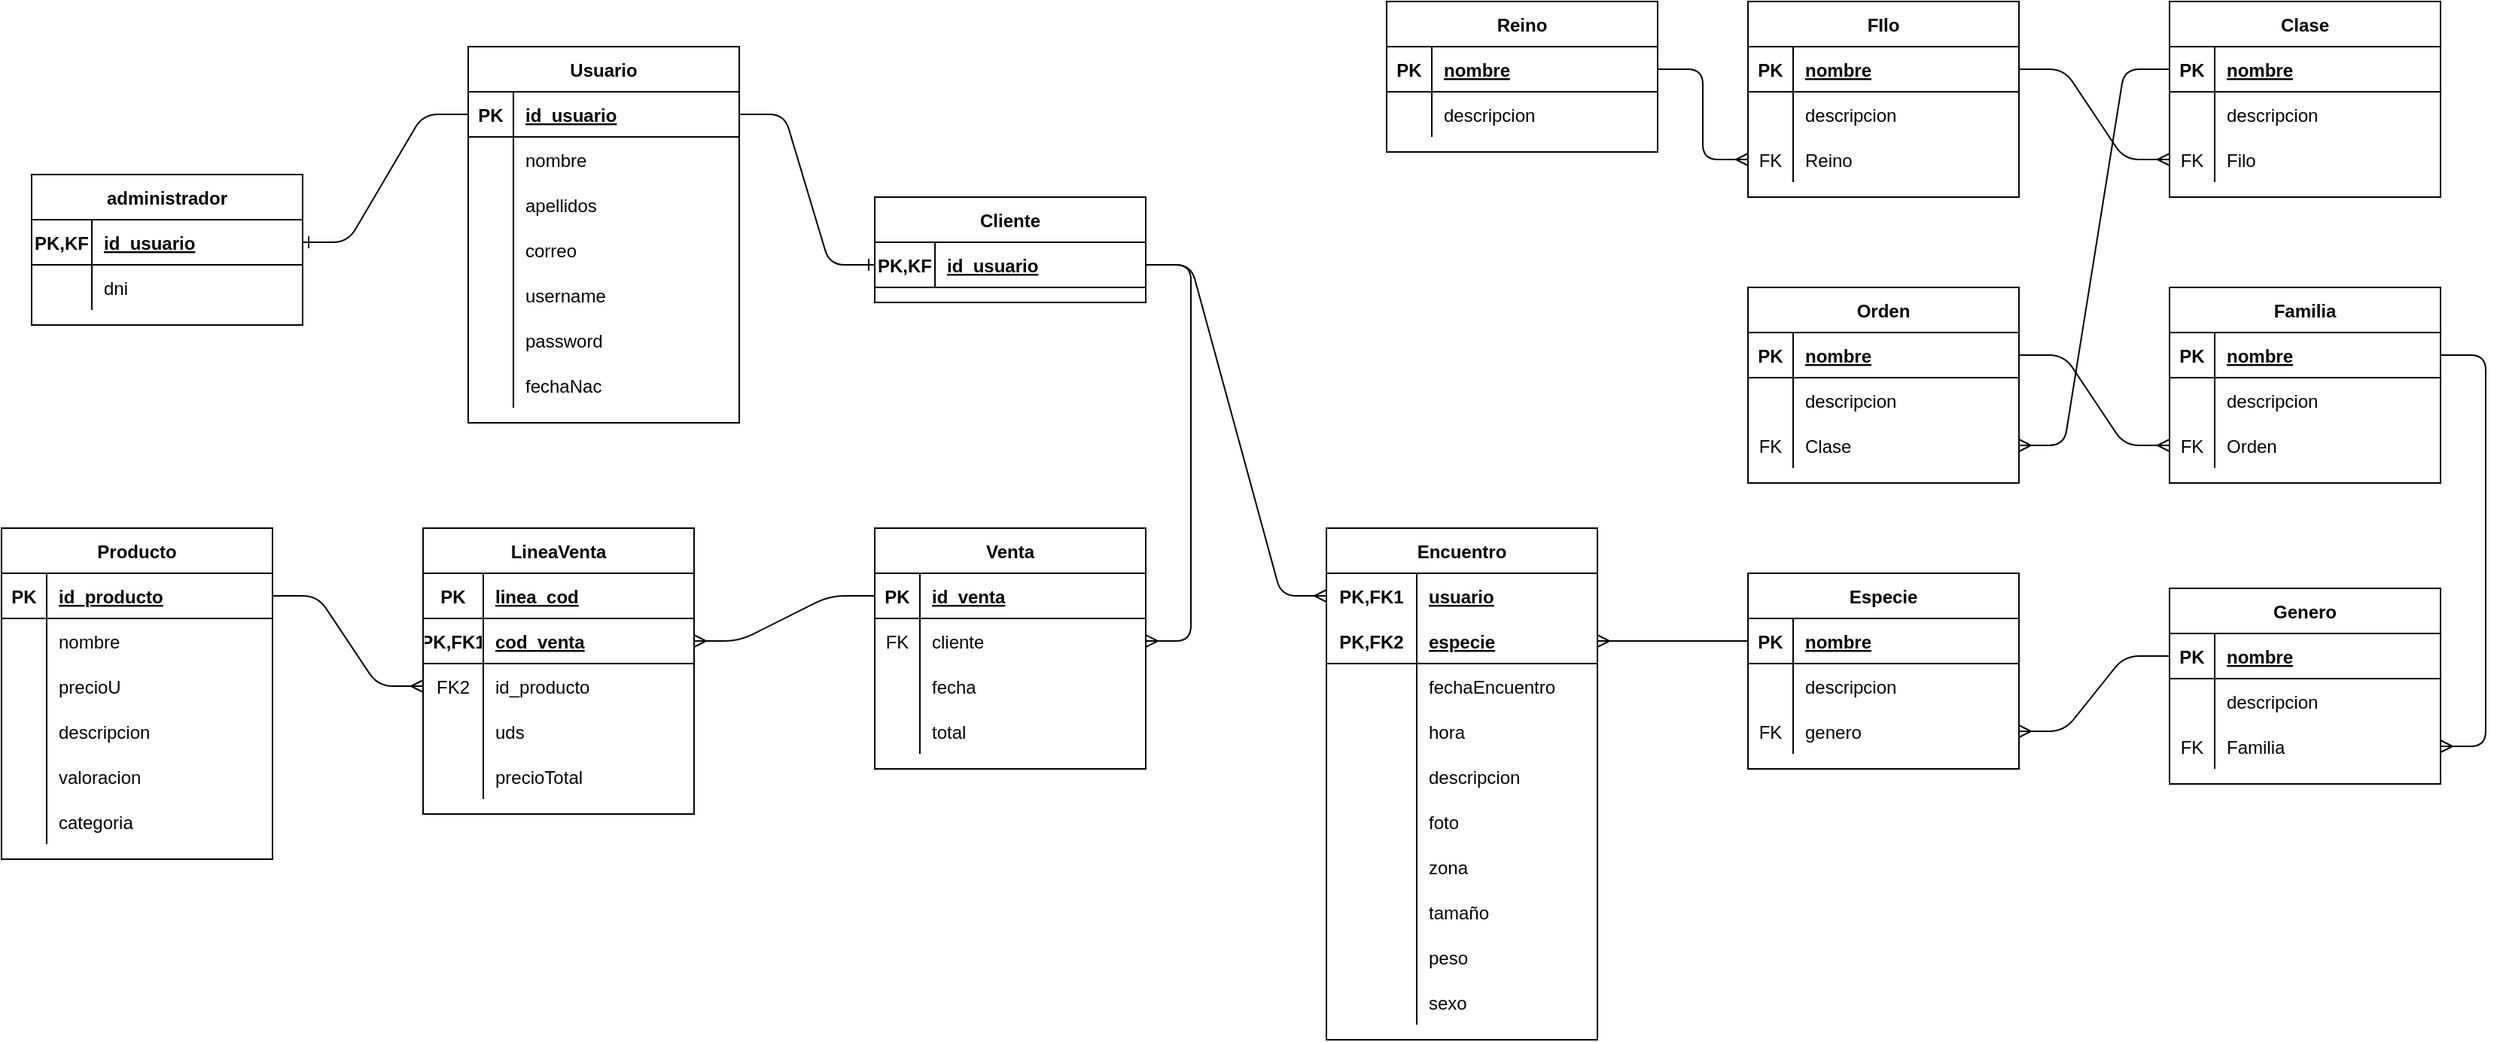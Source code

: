<mxfile version="13.9.9" type="device"><diagram id="R2lEEEUBdFMjLlhIrx00" name="Page-1"><mxGraphModel dx="1942" dy="494" grid="1" gridSize="10" guides="1" tooltips="1" connect="1" arrows="1" fold="1" page="1" pageScale="1" pageWidth="850" pageHeight="1100" math="0" shadow="0" extFonts="Permanent Marker^https://fonts.googleapis.com/css?family=Permanent+Marker"><root><mxCell id="0"/><mxCell id="1" parent="0"/><mxCell id="Ml589LJVZkiTrQY9jMzu-1" value="Usuario" style="shape=table;startSize=30;container=1;collapsible=1;childLayout=tableLayout;fixedRows=1;rowLines=0;fontStyle=1;align=center;resizeLast=1;" parent="1" vertex="1"><mxGeometry x="200" y="60" width="180" height="250" as="geometry"/></mxCell><mxCell id="Ml589LJVZkiTrQY9jMzu-2" value="" style="shape=partialRectangle;collapsible=0;dropTarget=0;pointerEvents=0;fillColor=none;top=0;left=0;bottom=1;right=0;points=[[0,0.5],[1,0.5]];portConstraint=eastwest;" parent="Ml589LJVZkiTrQY9jMzu-1" vertex="1"><mxGeometry y="30" width="180" height="30" as="geometry"/></mxCell><mxCell id="Ml589LJVZkiTrQY9jMzu-3" value="PK" style="shape=partialRectangle;connectable=0;fillColor=none;top=0;left=0;bottom=0;right=0;fontStyle=1;overflow=hidden;" parent="Ml589LJVZkiTrQY9jMzu-2" vertex="1"><mxGeometry width="30" height="30" as="geometry"/></mxCell><mxCell id="Ml589LJVZkiTrQY9jMzu-4" value="id_usuario" style="shape=partialRectangle;connectable=0;fillColor=none;top=0;left=0;bottom=0;right=0;align=left;spacingLeft=6;fontStyle=5;overflow=hidden;" parent="Ml589LJVZkiTrQY9jMzu-2" vertex="1"><mxGeometry x="30" width="150" height="30" as="geometry"/></mxCell><mxCell id="Ml589LJVZkiTrQY9jMzu-5" value="" style="shape=partialRectangle;collapsible=0;dropTarget=0;pointerEvents=0;fillColor=none;top=0;left=0;bottom=0;right=0;points=[[0,0.5],[1,0.5]];portConstraint=eastwest;" parent="Ml589LJVZkiTrQY9jMzu-1" vertex="1"><mxGeometry y="60" width="180" height="30" as="geometry"/></mxCell><mxCell id="Ml589LJVZkiTrQY9jMzu-6" value="" style="shape=partialRectangle;connectable=0;fillColor=none;top=0;left=0;bottom=0;right=0;editable=1;overflow=hidden;" parent="Ml589LJVZkiTrQY9jMzu-5" vertex="1"><mxGeometry width="30" height="30" as="geometry"/></mxCell><mxCell id="Ml589LJVZkiTrQY9jMzu-7" value="nombre" style="shape=partialRectangle;connectable=0;fillColor=none;top=0;left=0;bottom=0;right=0;align=left;spacingLeft=6;overflow=hidden;" parent="Ml589LJVZkiTrQY9jMzu-5" vertex="1"><mxGeometry x="30" width="150" height="30" as="geometry"/></mxCell><mxCell id="Ml589LJVZkiTrQY9jMzu-8" value="" style="shape=partialRectangle;collapsible=0;dropTarget=0;pointerEvents=0;fillColor=none;top=0;left=0;bottom=0;right=0;points=[[0,0.5],[1,0.5]];portConstraint=eastwest;" parent="Ml589LJVZkiTrQY9jMzu-1" vertex="1"><mxGeometry y="90" width="180" height="30" as="geometry"/></mxCell><mxCell id="Ml589LJVZkiTrQY9jMzu-9" value="" style="shape=partialRectangle;connectable=0;fillColor=none;top=0;left=0;bottom=0;right=0;editable=1;overflow=hidden;" parent="Ml589LJVZkiTrQY9jMzu-8" vertex="1"><mxGeometry width="30" height="30" as="geometry"/></mxCell><mxCell id="Ml589LJVZkiTrQY9jMzu-10" value="apellidos" style="shape=partialRectangle;connectable=0;fillColor=none;top=0;left=0;bottom=0;right=0;align=left;spacingLeft=6;overflow=hidden;" parent="Ml589LJVZkiTrQY9jMzu-8" vertex="1"><mxGeometry x="30" width="150" height="30" as="geometry"/></mxCell><mxCell id="Ml589LJVZkiTrQY9jMzu-11" value="" style="shape=partialRectangle;collapsible=0;dropTarget=0;pointerEvents=0;fillColor=none;top=0;left=0;bottom=0;right=0;points=[[0,0.5],[1,0.5]];portConstraint=eastwest;" parent="Ml589LJVZkiTrQY9jMzu-1" vertex="1"><mxGeometry y="120" width="180" height="30" as="geometry"/></mxCell><mxCell id="Ml589LJVZkiTrQY9jMzu-12" value="" style="shape=partialRectangle;connectable=0;fillColor=none;top=0;left=0;bottom=0;right=0;editable=1;overflow=hidden;" parent="Ml589LJVZkiTrQY9jMzu-11" vertex="1"><mxGeometry width="30" height="30" as="geometry"/></mxCell><mxCell id="Ml589LJVZkiTrQY9jMzu-13" value="correo" style="shape=partialRectangle;connectable=0;fillColor=none;top=0;left=0;bottom=0;right=0;align=left;spacingLeft=6;overflow=hidden;" parent="Ml589LJVZkiTrQY9jMzu-11" vertex="1"><mxGeometry x="30" width="150" height="30" as="geometry"/></mxCell><mxCell id="Ml589LJVZkiTrQY9jMzu-14" value="" style="shape=partialRectangle;collapsible=0;dropTarget=0;pointerEvents=0;fillColor=none;top=0;left=0;bottom=0;right=0;points=[[0,0.5],[1,0.5]];portConstraint=eastwest;" parent="Ml589LJVZkiTrQY9jMzu-1" vertex="1"><mxGeometry y="150" width="180" height="30" as="geometry"/></mxCell><mxCell id="Ml589LJVZkiTrQY9jMzu-15" value="" style="shape=partialRectangle;connectable=0;fillColor=none;top=0;left=0;bottom=0;right=0;editable=1;overflow=hidden;" parent="Ml589LJVZkiTrQY9jMzu-14" vertex="1"><mxGeometry width="30" height="30" as="geometry"/></mxCell><mxCell id="Ml589LJVZkiTrQY9jMzu-16" value="username" style="shape=partialRectangle;connectable=0;fillColor=none;top=0;left=0;bottom=0;right=0;align=left;spacingLeft=6;overflow=hidden;" parent="Ml589LJVZkiTrQY9jMzu-14" vertex="1"><mxGeometry x="30" width="150" height="30" as="geometry"/></mxCell><mxCell id="Ml589LJVZkiTrQY9jMzu-17" value="" style="shape=partialRectangle;collapsible=0;dropTarget=0;pointerEvents=0;fillColor=none;top=0;left=0;bottom=0;right=0;points=[[0,0.5],[1,0.5]];portConstraint=eastwest;" parent="Ml589LJVZkiTrQY9jMzu-1" vertex="1"><mxGeometry y="180" width="180" height="30" as="geometry"/></mxCell><mxCell id="Ml589LJVZkiTrQY9jMzu-18" value="" style="shape=partialRectangle;connectable=0;fillColor=none;top=0;left=0;bottom=0;right=0;editable=1;overflow=hidden;" parent="Ml589LJVZkiTrQY9jMzu-17" vertex="1"><mxGeometry width="30" height="30" as="geometry"/></mxCell><mxCell id="Ml589LJVZkiTrQY9jMzu-19" value="password" style="shape=partialRectangle;connectable=0;fillColor=none;top=0;left=0;bottom=0;right=0;align=left;spacingLeft=6;overflow=hidden;" parent="Ml589LJVZkiTrQY9jMzu-17" vertex="1"><mxGeometry x="30" width="150" height="30" as="geometry"/></mxCell><mxCell id="Ml589LJVZkiTrQY9jMzu-20" value="" style="shape=partialRectangle;collapsible=0;dropTarget=0;pointerEvents=0;fillColor=none;top=0;left=0;bottom=0;right=0;points=[[0,0.5],[1,0.5]];portConstraint=eastwest;" parent="Ml589LJVZkiTrQY9jMzu-1" vertex="1"><mxGeometry y="210" width="180" height="30" as="geometry"/></mxCell><mxCell id="Ml589LJVZkiTrQY9jMzu-21" value="" style="shape=partialRectangle;connectable=0;fillColor=none;top=0;left=0;bottom=0;right=0;editable=1;overflow=hidden;" parent="Ml589LJVZkiTrQY9jMzu-20" vertex="1"><mxGeometry width="30" height="30" as="geometry"/></mxCell><mxCell id="Ml589LJVZkiTrQY9jMzu-22" value="fechaNac" style="shape=partialRectangle;connectable=0;fillColor=none;top=0;left=0;bottom=0;right=0;align=left;spacingLeft=6;overflow=hidden;" parent="Ml589LJVZkiTrQY9jMzu-20" vertex="1"><mxGeometry x="30" width="150" height="30" as="geometry"/></mxCell><mxCell id="Ml589LJVZkiTrQY9jMzu-26" value="administrador" style="shape=table;startSize=30;container=1;collapsible=1;childLayout=tableLayout;fixedRows=1;rowLines=0;fontStyle=1;align=center;resizeLast=1;" parent="1" vertex="1"><mxGeometry x="-90" y="145" width="180" height="100" as="geometry"/></mxCell><mxCell id="Ml589LJVZkiTrQY9jMzu-27" value="" style="shape=partialRectangle;collapsible=0;dropTarget=0;pointerEvents=0;fillColor=none;top=0;left=0;bottom=1;right=0;points=[[0,0.5],[1,0.5]];portConstraint=eastwest;" parent="Ml589LJVZkiTrQY9jMzu-26" vertex="1"><mxGeometry y="30" width="180" height="30" as="geometry"/></mxCell><mxCell id="Ml589LJVZkiTrQY9jMzu-28" value="PK,KF" style="shape=partialRectangle;connectable=0;fillColor=none;top=0;left=0;bottom=0;right=0;fontStyle=1;overflow=hidden;" parent="Ml589LJVZkiTrQY9jMzu-27" vertex="1"><mxGeometry width="40" height="30" as="geometry"/></mxCell><mxCell id="Ml589LJVZkiTrQY9jMzu-29" value="id_usuario" style="shape=partialRectangle;connectable=0;fillColor=none;top=0;left=0;bottom=0;right=0;align=left;spacingLeft=6;fontStyle=5;overflow=hidden;" parent="Ml589LJVZkiTrQY9jMzu-27" vertex="1"><mxGeometry x="40" width="140" height="30" as="geometry"/></mxCell><mxCell id="Ml589LJVZkiTrQY9jMzu-36" value="" style="shape=partialRectangle;collapsible=0;dropTarget=0;pointerEvents=0;fillColor=none;top=0;left=0;bottom=0;right=0;points=[[0,0.5],[1,0.5]];portConstraint=eastwest;" parent="Ml589LJVZkiTrQY9jMzu-26" vertex="1"><mxGeometry y="60" width="180" height="30" as="geometry"/></mxCell><mxCell id="Ml589LJVZkiTrQY9jMzu-37" value="" style="shape=partialRectangle;connectable=0;fillColor=none;top=0;left=0;bottom=0;right=0;editable=1;overflow=hidden;" parent="Ml589LJVZkiTrQY9jMzu-36" vertex="1"><mxGeometry width="40" height="30" as="geometry"/></mxCell><mxCell id="Ml589LJVZkiTrQY9jMzu-38" value="dni" style="shape=partialRectangle;connectable=0;fillColor=none;top=0;left=0;bottom=0;right=0;align=left;spacingLeft=6;overflow=hidden;" parent="Ml589LJVZkiTrQY9jMzu-36" vertex="1"><mxGeometry x="40" width="140" height="30" as="geometry"/></mxCell><mxCell id="Ml589LJVZkiTrQY9jMzu-39" value="Cliente" style="shape=table;startSize=30;container=1;collapsible=1;childLayout=tableLayout;fixedRows=1;rowLines=0;fontStyle=1;align=center;resizeLast=1;" parent="1" vertex="1"><mxGeometry x="470" y="160" width="180" height="70" as="geometry"/></mxCell><mxCell id="Ml589LJVZkiTrQY9jMzu-40" value="" style="shape=partialRectangle;collapsible=0;dropTarget=0;pointerEvents=0;fillColor=none;top=0;left=0;bottom=1;right=0;points=[[0,0.5],[1,0.5]];portConstraint=eastwest;" parent="Ml589LJVZkiTrQY9jMzu-39" vertex="1"><mxGeometry y="30" width="180" height="30" as="geometry"/></mxCell><mxCell id="Ml589LJVZkiTrQY9jMzu-41" value="PK,KF" style="shape=partialRectangle;connectable=0;fillColor=none;top=0;left=0;bottom=0;right=0;fontStyle=1;overflow=hidden;" parent="Ml589LJVZkiTrQY9jMzu-40" vertex="1"><mxGeometry width="40" height="30" as="geometry"/></mxCell><mxCell id="Ml589LJVZkiTrQY9jMzu-42" value="id_usuario" style="shape=partialRectangle;connectable=0;fillColor=none;top=0;left=0;bottom=0;right=0;align=left;spacingLeft=6;fontStyle=5;overflow=hidden;" parent="Ml589LJVZkiTrQY9jMzu-40" vertex="1"><mxGeometry x="40" width="140" height="30" as="geometry"/></mxCell><mxCell id="Ml589LJVZkiTrQY9jMzu-64" value="" style="edgeStyle=entityRelationEdgeStyle;fontSize=12;html=1;endArrow=ERone;endFill=1;" parent="1" source="Ml589LJVZkiTrQY9jMzu-2" target="Ml589LJVZkiTrQY9jMzu-27" edge="1"><mxGeometry width="100" height="100" relative="1" as="geometry"><mxPoint y="150" as="sourcePoint"/><mxPoint x="30" y="-40" as="targetPoint"/></mxGeometry></mxCell><mxCell id="Ml589LJVZkiTrQY9jMzu-66" value="" style="edgeStyle=entityRelationEdgeStyle;fontSize=12;html=1;endArrow=ERone;endFill=1;" parent="1" source="Ml589LJVZkiTrQY9jMzu-2" target="Ml589LJVZkiTrQY9jMzu-40" edge="1"><mxGeometry width="100" height="100" relative="1" as="geometry"><mxPoint x="560" y="-100" as="sourcePoint"/><mxPoint x="300" y="250" as="targetPoint"/></mxGeometry></mxCell><mxCell id="Ml589LJVZkiTrQY9jMzu-67" value="Especie" style="shape=table;startSize=30;container=1;collapsible=1;childLayout=tableLayout;fixedRows=1;rowLines=0;fontStyle=1;align=center;resizeLast=1;" parent="1" vertex="1"><mxGeometry x="1050" y="410" width="180" height="130" as="geometry"/></mxCell><mxCell id="Ml589LJVZkiTrQY9jMzu-68" value="" style="shape=partialRectangle;collapsible=0;dropTarget=0;pointerEvents=0;fillColor=none;top=0;left=0;bottom=1;right=0;points=[[0,0.5],[1,0.5]];portConstraint=eastwest;" parent="Ml589LJVZkiTrQY9jMzu-67" vertex="1"><mxGeometry y="30" width="180" height="30" as="geometry"/></mxCell><mxCell id="Ml589LJVZkiTrQY9jMzu-69" value="PK" style="shape=partialRectangle;connectable=0;fillColor=none;top=0;left=0;bottom=0;right=0;fontStyle=1;overflow=hidden;" parent="Ml589LJVZkiTrQY9jMzu-68" vertex="1"><mxGeometry width="30" height="30" as="geometry"/></mxCell><mxCell id="Ml589LJVZkiTrQY9jMzu-70" value="nombre" style="shape=partialRectangle;connectable=0;fillColor=none;top=0;left=0;bottom=0;right=0;align=left;spacingLeft=6;fontStyle=5;overflow=hidden;" parent="Ml589LJVZkiTrQY9jMzu-68" vertex="1"><mxGeometry x="30" width="150" height="30" as="geometry"/></mxCell><mxCell id="Ml589LJVZkiTrQY9jMzu-71" value="" style="shape=partialRectangle;collapsible=0;dropTarget=0;pointerEvents=0;fillColor=none;top=0;left=0;bottom=0;right=0;points=[[0,0.5],[1,0.5]];portConstraint=eastwest;" parent="Ml589LJVZkiTrQY9jMzu-67" vertex="1"><mxGeometry y="60" width="180" height="30" as="geometry"/></mxCell><mxCell id="Ml589LJVZkiTrQY9jMzu-72" value="" style="shape=partialRectangle;connectable=0;fillColor=none;top=0;left=0;bottom=0;right=0;editable=1;overflow=hidden;" parent="Ml589LJVZkiTrQY9jMzu-71" vertex="1"><mxGeometry width="30" height="30" as="geometry"/></mxCell><mxCell id="Ml589LJVZkiTrQY9jMzu-73" value="descripcion" style="shape=partialRectangle;connectable=0;fillColor=none;top=0;left=0;bottom=0;right=0;align=left;spacingLeft=6;overflow=hidden;" parent="Ml589LJVZkiTrQY9jMzu-71" vertex="1"><mxGeometry x="30" width="150" height="30" as="geometry"/></mxCell><mxCell id="Ml589LJVZkiTrQY9jMzu-74" value="" style="shape=partialRectangle;collapsible=0;dropTarget=0;pointerEvents=0;fillColor=none;top=0;left=0;bottom=0;right=0;points=[[0,0.5],[1,0.5]];portConstraint=eastwest;" parent="Ml589LJVZkiTrQY9jMzu-67" vertex="1"><mxGeometry y="90" width="180" height="30" as="geometry"/></mxCell><mxCell id="Ml589LJVZkiTrQY9jMzu-75" value="FK" style="shape=partialRectangle;connectable=0;fillColor=none;top=0;left=0;bottom=0;right=0;editable=1;overflow=hidden;" parent="Ml589LJVZkiTrQY9jMzu-74" vertex="1"><mxGeometry width="30" height="30" as="geometry"/></mxCell><mxCell id="Ml589LJVZkiTrQY9jMzu-76" value="genero" style="shape=partialRectangle;connectable=0;fillColor=none;top=0;left=0;bottom=0;right=0;align=left;spacingLeft=6;overflow=hidden;" parent="Ml589LJVZkiTrQY9jMzu-74" vertex="1"><mxGeometry x="30" width="150" height="30" as="geometry"/></mxCell><mxCell id="Ml589LJVZkiTrQY9jMzu-80" value="Genero" style="shape=table;startSize=30;container=1;collapsible=1;childLayout=tableLayout;fixedRows=1;rowLines=0;fontStyle=1;align=center;resizeLast=1;" parent="1" vertex="1"><mxGeometry x="1330" y="420" width="180" height="130" as="geometry"/></mxCell><mxCell id="Ml589LJVZkiTrQY9jMzu-81" value="" style="shape=partialRectangle;collapsible=0;dropTarget=0;pointerEvents=0;fillColor=none;top=0;left=0;bottom=1;right=0;points=[[0,0.5],[1,0.5]];portConstraint=eastwest;" parent="Ml589LJVZkiTrQY9jMzu-80" vertex="1"><mxGeometry y="30" width="180" height="30" as="geometry"/></mxCell><mxCell id="Ml589LJVZkiTrQY9jMzu-82" value="PK" style="shape=partialRectangle;connectable=0;fillColor=none;top=0;left=0;bottom=0;right=0;fontStyle=1;overflow=hidden;" parent="Ml589LJVZkiTrQY9jMzu-81" vertex="1"><mxGeometry width="30" height="30" as="geometry"/></mxCell><mxCell id="Ml589LJVZkiTrQY9jMzu-83" value="nombre" style="shape=partialRectangle;connectable=0;fillColor=none;top=0;left=0;bottom=0;right=0;align=left;spacingLeft=6;fontStyle=5;overflow=hidden;" parent="Ml589LJVZkiTrQY9jMzu-81" vertex="1"><mxGeometry x="30" width="150" height="30" as="geometry"/></mxCell><mxCell id="Ml589LJVZkiTrQY9jMzu-84" value="" style="shape=partialRectangle;collapsible=0;dropTarget=0;pointerEvents=0;fillColor=none;top=0;left=0;bottom=0;right=0;points=[[0,0.5],[1,0.5]];portConstraint=eastwest;" parent="Ml589LJVZkiTrQY9jMzu-80" vertex="1"><mxGeometry y="60" width="180" height="30" as="geometry"/></mxCell><mxCell id="Ml589LJVZkiTrQY9jMzu-85" value="" style="shape=partialRectangle;connectable=0;fillColor=none;top=0;left=0;bottom=0;right=0;editable=1;overflow=hidden;" parent="Ml589LJVZkiTrQY9jMzu-84" vertex="1"><mxGeometry width="30" height="30" as="geometry"/></mxCell><mxCell id="Ml589LJVZkiTrQY9jMzu-86" value="descripcion" style="shape=partialRectangle;connectable=0;fillColor=none;top=0;left=0;bottom=0;right=0;align=left;spacingLeft=6;overflow=hidden;" parent="Ml589LJVZkiTrQY9jMzu-84" vertex="1"><mxGeometry x="30" width="150" height="30" as="geometry"/></mxCell><mxCell id="Ml589LJVZkiTrQY9jMzu-87" value="" style="shape=partialRectangle;collapsible=0;dropTarget=0;pointerEvents=0;fillColor=none;top=0;left=0;bottom=0;right=0;points=[[0,0.5],[1,0.5]];portConstraint=eastwest;" parent="Ml589LJVZkiTrQY9jMzu-80" vertex="1"><mxGeometry y="90" width="180" height="30" as="geometry"/></mxCell><mxCell id="Ml589LJVZkiTrQY9jMzu-88" value="FK" style="shape=partialRectangle;connectable=0;fillColor=none;top=0;left=0;bottom=0;right=0;editable=1;overflow=hidden;" parent="Ml589LJVZkiTrQY9jMzu-87" vertex="1"><mxGeometry width="30" height="30" as="geometry"/></mxCell><mxCell id="Ml589LJVZkiTrQY9jMzu-89" value="Familia" style="shape=partialRectangle;connectable=0;fillColor=none;top=0;left=0;bottom=0;right=0;align=left;spacingLeft=6;overflow=hidden;" parent="Ml589LJVZkiTrQY9jMzu-87" vertex="1"><mxGeometry x="30" width="150" height="30" as="geometry"/></mxCell><mxCell id="Ml589LJVZkiTrQY9jMzu-90" value="Familia" style="shape=table;startSize=30;container=1;collapsible=1;childLayout=tableLayout;fixedRows=1;rowLines=0;fontStyle=1;align=center;resizeLast=1;" parent="1" vertex="1"><mxGeometry x="1330" y="220" width="180" height="130" as="geometry"/></mxCell><mxCell id="Ml589LJVZkiTrQY9jMzu-91" value="" style="shape=partialRectangle;collapsible=0;dropTarget=0;pointerEvents=0;fillColor=none;top=0;left=0;bottom=1;right=0;points=[[0,0.5],[1,0.5]];portConstraint=eastwest;" parent="Ml589LJVZkiTrQY9jMzu-90" vertex="1"><mxGeometry y="30" width="180" height="30" as="geometry"/></mxCell><mxCell id="Ml589LJVZkiTrQY9jMzu-92" value="PK" style="shape=partialRectangle;connectable=0;fillColor=none;top=0;left=0;bottom=0;right=0;fontStyle=1;overflow=hidden;" parent="Ml589LJVZkiTrQY9jMzu-91" vertex="1"><mxGeometry width="30" height="30" as="geometry"/></mxCell><mxCell id="Ml589LJVZkiTrQY9jMzu-93" value="nombre" style="shape=partialRectangle;connectable=0;fillColor=none;top=0;left=0;bottom=0;right=0;align=left;spacingLeft=6;fontStyle=5;overflow=hidden;" parent="Ml589LJVZkiTrQY9jMzu-91" vertex="1"><mxGeometry x="30" width="150" height="30" as="geometry"/></mxCell><mxCell id="Ml589LJVZkiTrQY9jMzu-94" value="" style="shape=partialRectangle;collapsible=0;dropTarget=0;pointerEvents=0;fillColor=none;top=0;left=0;bottom=0;right=0;points=[[0,0.5],[1,0.5]];portConstraint=eastwest;" parent="Ml589LJVZkiTrQY9jMzu-90" vertex="1"><mxGeometry y="60" width="180" height="30" as="geometry"/></mxCell><mxCell id="Ml589LJVZkiTrQY9jMzu-95" value="" style="shape=partialRectangle;connectable=0;fillColor=none;top=0;left=0;bottom=0;right=0;editable=1;overflow=hidden;" parent="Ml589LJVZkiTrQY9jMzu-94" vertex="1"><mxGeometry width="30" height="30" as="geometry"/></mxCell><mxCell id="Ml589LJVZkiTrQY9jMzu-96" value="descripcion" style="shape=partialRectangle;connectable=0;fillColor=none;top=0;left=0;bottom=0;right=0;align=left;spacingLeft=6;overflow=hidden;" parent="Ml589LJVZkiTrQY9jMzu-94" vertex="1"><mxGeometry x="30" width="150" height="30" as="geometry"/></mxCell><mxCell id="Ml589LJVZkiTrQY9jMzu-97" value="" style="shape=partialRectangle;collapsible=0;dropTarget=0;pointerEvents=0;fillColor=none;top=0;left=0;bottom=0;right=0;points=[[0,0.5],[1,0.5]];portConstraint=eastwest;" parent="Ml589LJVZkiTrQY9jMzu-90" vertex="1"><mxGeometry y="90" width="180" height="30" as="geometry"/></mxCell><mxCell id="Ml589LJVZkiTrQY9jMzu-98" value="FK" style="shape=partialRectangle;connectable=0;fillColor=none;top=0;left=0;bottom=0;right=0;editable=1;overflow=hidden;" parent="Ml589LJVZkiTrQY9jMzu-97" vertex="1"><mxGeometry width="30" height="30" as="geometry"/></mxCell><mxCell id="Ml589LJVZkiTrQY9jMzu-99" value="Orden" style="shape=partialRectangle;connectable=0;fillColor=none;top=0;left=0;bottom=0;right=0;align=left;spacingLeft=6;overflow=hidden;" parent="Ml589LJVZkiTrQY9jMzu-97" vertex="1"><mxGeometry x="30" width="150" height="30" as="geometry"/></mxCell><mxCell id="Ml589LJVZkiTrQY9jMzu-100" value="Orden" style="shape=table;startSize=30;container=1;collapsible=1;childLayout=tableLayout;fixedRows=1;rowLines=0;fontStyle=1;align=center;resizeLast=1;" parent="1" vertex="1"><mxGeometry x="1050" y="220" width="180" height="130" as="geometry"/></mxCell><mxCell id="Ml589LJVZkiTrQY9jMzu-101" value="" style="shape=partialRectangle;collapsible=0;dropTarget=0;pointerEvents=0;fillColor=none;top=0;left=0;bottom=1;right=0;points=[[0,0.5],[1,0.5]];portConstraint=eastwest;" parent="Ml589LJVZkiTrQY9jMzu-100" vertex="1"><mxGeometry y="30" width="180" height="30" as="geometry"/></mxCell><mxCell id="Ml589LJVZkiTrQY9jMzu-102" value="PK" style="shape=partialRectangle;connectable=0;fillColor=none;top=0;left=0;bottom=0;right=0;fontStyle=1;overflow=hidden;" parent="Ml589LJVZkiTrQY9jMzu-101" vertex="1"><mxGeometry width="30" height="30" as="geometry"/></mxCell><mxCell id="Ml589LJVZkiTrQY9jMzu-103" value="nombre" style="shape=partialRectangle;connectable=0;fillColor=none;top=0;left=0;bottom=0;right=0;align=left;spacingLeft=6;fontStyle=5;overflow=hidden;" parent="Ml589LJVZkiTrQY9jMzu-101" vertex="1"><mxGeometry x="30" width="150" height="30" as="geometry"/></mxCell><mxCell id="Ml589LJVZkiTrQY9jMzu-104" value="" style="shape=partialRectangle;collapsible=0;dropTarget=0;pointerEvents=0;fillColor=none;top=0;left=0;bottom=0;right=0;points=[[0,0.5],[1,0.5]];portConstraint=eastwest;" parent="Ml589LJVZkiTrQY9jMzu-100" vertex="1"><mxGeometry y="60" width="180" height="30" as="geometry"/></mxCell><mxCell id="Ml589LJVZkiTrQY9jMzu-105" value="" style="shape=partialRectangle;connectable=0;fillColor=none;top=0;left=0;bottom=0;right=0;editable=1;overflow=hidden;" parent="Ml589LJVZkiTrQY9jMzu-104" vertex="1"><mxGeometry width="30" height="30" as="geometry"/></mxCell><mxCell id="Ml589LJVZkiTrQY9jMzu-106" value="descripcion" style="shape=partialRectangle;connectable=0;fillColor=none;top=0;left=0;bottom=0;right=0;align=left;spacingLeft=6;overflow=hidden;" parent="Ml589LJVZkiTrQY9jMzu-104" vertex="1"><mxGeometry x="30" width="150" height="30" as="geometry"/></mxCell><mxCell id="Ml589LJVZkiTrQY9jMzu-107" value="" style="shape=partialRectangle;collapsible=0;dropTarget=0;pointerEvents=0;fillColor=none;top=0;left=0;bottom=0;right=0;points=[[0,0.5],[1,0.5]];portConstraint=eastwest;" parent="Ml589LJVZkiTrQY9jMzu-100" vertex="1"><mxGeometry y="90" width="180" height="30" as="geometry"/></mxCell><mxCell id="Ml589LJVZkiTrQY9jMzu-108" value="FK" style="shape=partialRectangle;connectable=0;fillColor=none;top=0;left=0;bottom=0;right=0;editable=1;overflow=hidden;" parent="Ml589LJVZkiTrQY9jMzu-107" vertex="1"><mxGeometry width="30" height="30" as="geometry"/></mxCell><mxCell id="Ml589LJVZkiTrQY9jMzu-109" value="Clase" style="shape=partialRectangle;connectable=0;fillColor=none;top=0;left=0;bottom=0;right=0;align=left;spacingLeft=6;overflow=hidden;" parent="Ml589LJVZkiTrQY9jMzu-107" vertex="1"><mxGeometry x="30" width="150" height="30" as="geometry"/></mxCell><mxCell id="Ml589LJVZkiTrQY9jMzu-110" value="Clase" style="shape=table;startSize=30;container=1;collapsible=1;childLayout=tableLayout;fixedRows=1;rowLines=0;fontStyle=1;align=center;resizeLast=1;" parent="1" vertex="1"><mxGeometry x="1330" y="30" width="180" height="130" as="geometry"/></mxCell><mxCell id="Ml589LJVZkiTrQY9jMzu-111" value="" style="shape=partialRectangle;collapsible=0;dropTarget=0;pointerEvents=0;fillColor=none;top=0;left=0;bottom=1;right=0;points=[[0,0.5],[1,0.5]];portConstraint=eastwest;" parent="Ml589LJVZkiTrQY9jMzu-110" vertex="1"><mxGeometry y="30" width="180" height="30" as="geometry"/></mxCell><mxCell id="Ml589LJVZkiTrQY9jMzu-112" value="PK" style="shape=partialRectangle;connectable=0;fillColor=none;top=0;left=0;bottom=0;right=0;fontStyle=1;overflow=hidden;" parent="Ml589LJVZkiTrQY9jMzu-111" vertex="1"><mxGeometry width="30" height="30" as="geometry"/></mxCell><mxCell id="Ml589LJVZkiTrQY9jMzu-113" value="nombre" style="shape=partialRectangle;connectable=0;fillColor=none;top=0;left=0;bottom=0;right=0;align=left;spacingLeft=6;fontStyle=5;overflow=hidden;" parent="Ml589LJVZkiTrQY9jMzu-111" vertex="1"><mxGeometry x="30" width="150" height="30" as="geometry"/></mxCell><mxCell id="Ml589LJVZkiTrQY9jMzu-114" value="" style="shape=partialRectangle;collapsible=0;dropTarget=0;pointerEvents=0;fillColor=none;top=0;left=0;bottom=0;right=0;points=[[0,0.5],[1,0.5]];portConstraint=eastwest;" parent="Ml589LJVZkiTrQY9jMzu-110" vertex="1"><mxGeometry y="60" width="180" height="30" as="geometry"/></mxCell><mxCell id="Ml589LJVZkiTrQY9jMzu-115" value="" style="shape=partialRectangle;connectable=0;fillColor=none;top=0;left=0;bottom=0;right=0;editable=1;overflow=hidden;" parent="Ml589LJVZkiTrQY9jMzu-114" vertex="1"><mxGeometry width="30" height="30" as="geometry"/></mxCell><mxCell id="Ml589LJVZkiTrQY9jMzu-116" value="descripcion" style="shape=partialRectangle;connectable=0;fillColor=none;top=0;left=0;bottom=0;right=0;align=left;spacingLeft=6;overflow=hidden;" parent="Ml589LJVZkiTrQY9jMzu-114" vertex="1"><mxGeometry x="30" width="150" height="30" as="geometry"/></mxCell><mxCell id="Ml589LJVZkiTrQY9jMzu-117" value="" style="shape=partialRectangle;collapsible=0;dropTarget=0;pointerEvents=0;fillColor=none;top=0;left=0;bottom=0;right=0;points=[[0,0.5],[1,0.5]];portConstraint=eastwest;" parent="Ml589LJVZkiTrQY9jMzu-110" vertex="1"><mxGeometry y="90" width="180" height="30" as="geometry"/></mxCell><mxCell id="Ml589LJVZkiTrQY9jMzu-118" value="FK" style="shape=partialRectangle;connectable=0;fillColor=none;top=0;left=0;bottom=0;right=0;editable=1;overflow=hidden;" parent="Ml589LJVZkiTrQY9jMzu-117" vertex="1"><mxGeometry width="30" height="30" as="geometry"/></mxCell><mxCell id="Ml589LJVZkiTrQY9jMzu-119" value="Filo" style="shape=partialRectangle;connectable=0;fillColor=none;top=0;left=0;bottom=0;right=0;align=left;spacingLeft=6;overflow=hidden;" parent="Ml589LJVZkiTrQY9jMzu-117" vertex="1"><mxGeometry x="30" width="150" height="30" as="geometry"/></mxCell><mxCell id="Ml589LJVZkiTrQY9jMzu-133" value="FIlo" style="shape=table;startSize=30;container=1;collapsible=1;childLayout=tableLayout;fixedRows=1;rowLines=0;fontStyle=1;align=center;resizeLast=1;" parent="1" vertex="1"><mxGeometry x="1050" y="30" width="180" height="130" as="geometry"/></mxCell><mxCell id="Ml589LJVZkiTrQY9jMzu-134" value="" style="shape=partialRectangle;collapsible=0;dropTarget=0;pointerEvents=0;fillColor=none;top=0;left=0;bottom=1;right=0;points=[[0,0.5],[1,0.5]];portConstraint=eastwest;" parent="Ml589LJVZkiTrQY9jMzu-133" vertex="1"><mxGeometry y="30" width="180" height="30" as="geometry"/></mxCell><mxCell id="Ml589LJVZkiTrQY9jMzu-135" value="PK" style="shape=partialRectangle;connectable=0;fillColor=none;top=0;left=0;bottom=0;right=0;fontStyle=1;overflow=hidden;" parent="Ml589LJVZkiTrQY9jMzu-134" vertex="1"><mxGeometry width="30" height="30" as="geometry"/></mxCell><mxCell id="Ml589LJVZkiTrQY9jMzu-136" value="nombre" style="shape=partialRectangle;connectable=0;fillColor=none;top=0;left=0;bottom=0;right=0;align=left;spacingLeft=6;fontStyle=5;overflow=hidden;" parent="Ml589LJVZkiTrQY9jMzu-134" vertex="1"><mxGeometry x="30" width="150" height="30" as="geometry"/></mxCell><mxCell id="Ml589LJVZkiTrQY9jMzu-137" value="" style="shape=partialRectangle;collapsible=0;dropTarget=0;pointerEvents=0;fillColor=none;top=0;left=0;bottom=0;right=0;points=[[0,0.5],[1,0.5]];portConstraint=eastwest;" parent="Ml589LJVZkiTrQY9jMzu-133" vertex="1"><mxGeometry y="60" width="180" height="30" as="geometry"/></mxCell><mxCell id="Ml589LJVZkiTrQY9jMzu-138" value="" style="shape=partialRectangle;connectable=0;fillColor=none;top=0;left=0;bottom=0;right=0;editable=1;overflow=hidden;" parent="Ml589LJVZkiTrQY9jMzu-137" vertex="1"><mxGeometry width="30" height="30" as="geometry"/></mxCell><mxCell id="Ml589LJVZkiTrQY9jMzu-139" value="descripcion" style="shape=partialRectangle;connectable=0;fillColor=none;top=0;left=0;bottom=0;right=0;align=left;spacingLeft=6;overflow=hidden;" parent="Ml589LJVZkiTrQY9jMzu-137" vertex="1"><mxGeometry x="30" width="150" height="30" as="geometry"/></mxCell><mxCell id="Ml589LJVZkiTrQY9jMzu-140" value="" style="shape=partialRectangle;collapsible=0;dropTarget=0;pointerEvents=0;fillColor=none;top=0;left=0;bottom=0;right=0;points=[[0,0.5],[1,0.5]];portConstraint=eastwest;" parent="Ml589LJVZkiTrQY9jMzu-133" vertex="1"><mxGeometry y="90" width="180" height="30" as="geometry"/></mxCell><mxCell id="Ml589LJVZkiTrQY9jMzu-141" value="FK" style="shape=partialRectangle;connectable=0;fillColor=none;top=0;left=0;bottom=0;right=0;editable=1;overflow=hidden;" parent="Ml589LJVZkiTrQY9jMzu-140" vertex="1"><mxGeometry width="30" height="30" as="geometry"/></mxCell><mxCell id="Ml589LJVZkiTrQY9jMzu-142" value="Reino" style="shape=partialRectangle;connectable=0;fillColor=none;top=0;left=0;bottom=0;right=0;align=left;spacingLeft=6;overflow=hidden;" parent="Ml589LJVZkiTrQY9jMzu-140" vertex="1"><mxGeometry x="30" width="150" height="30" as="geometry"/></mxCell><mxCell id="Ml589LJVZkiTrQY9jMzu-143" value="Reino" style="shape=table;startSize=30;container=1;collapsible=1;childLayout=tableLayout;fixedRows=1;rowLines=0;fontStyle=1;align=center;resizeLast=1;" parent="1" vertex="1"><mxGeometry x="810" y="30" width="180" height="100" as="geometry"/></mxCell><mxCell id="Ml589LJVZkiTrQY9jMzu-144" value="" style="shape=partialRectangle;collapsible=0;dropTarget=0;pointerEvents=0;fillColor=none;top=0;left=0;bottom=1;right=0;points=[[0,0.5],[1,0.5]];portConstraint=eastwest;" parent="Ml589LJVZkiTrQY9jMzu-143" vertex="1"><mxGeometry y="30" width="180" height="30" as="geometry"/></mxCell><mxCell id="Ml589LJVZkiTrQY9jMzu-145" value="PK" style="shape=partialRectangle;connectable=0;fillColor=none;top=0;left=0;bottom=0;right=0;fontStyle=1;overflow=hidden;" parent="Ml589LJVZkiTrQY9jMzu-144" vertex="1"><mxGeometry width="30" height="30" as="geometry"/></mxCell><mxCell id="Ml589LJVZkiTrQY9jMzu-146" value="nombre" style="shape=partialRectangle;connectable=0;fillColor=none;top=0;left=0;bottom=0;right=0;align=left;spacingLeft=6;fontStyle=5;overflow=hidden;" parent="Ml589LJVZkiTrQY9jMzu-144" vertex="1"><mxGeometry x="30" width="150" height="30" as="geometry"/></mxCell><mxCell id="Ml589LJVZkiTrQY9jMzu-147" value="" style="shape=partialRectangle;collapsible=0;dropTarget=0;pointerEvents=0;fillColor=none;top=0;left=0;bottom=0;right=0;points=[[0,0.5],[1,0.5]];portConstraint=eastwest;" parent="Ml589LJVZkiTrQY9jMzu-143" vertex="1"><mxGeometry y="60" width="180" height="30" as="geometry"/></mxCell><mxCell id="Ml589LJVZkiTrQY9jMzu-148" value="" style="shape=partialRectangle;connectable=0;fillColor=none;top=0;left=0;bottom=0;right=0;editable=1;overflow=hidden;" parent="Ml589LJVZkiTrQY9jMzu-147" vertex="1"><mxGeometry width="30" height="30" as="geometry"/></mxCell><mxCell id="Ml589LJVZkiTrQY9jMzu-149" value="descripcion" style="shape=partialRectangle;connectable=0;fillColor=none;top=0;left=0;bottom=0;right=0;align=left;spacingLeft=6;overflow=hidden;" parent="Ml589LJVZkiTrQY9jMzu-147" vertex="1"><mxGeometry x="30" width="150" height="30" as="geometry"/></mxCell><mxCell id="Ml589LJVZkiTrQY9jMzu-153" value="Encuentro" style="shape=table;startSize=30;container=1;collapsible=1;childLayout=tableLayout;fixedRows=1;rowLines=0;fontStyle=1;align=center;resizeLast=1;" parent="1" vertex="1"><mxGeometry x="770" y="380" width="180" height="340" as="geometry"/></mxCell><mxCell id="Ml589LJVZkiTrQY9jMzu-154" value="" style="shape=partialRectangle;collapsible=0;dropTarget=0;pointerEvents=0;fillColor=none;top=0;left=0;bottom=0;right=0;points=[[0,0.5],[1,0.5]];portConstraint=eastwest;" parent="Ml589LJVZkiTrQY9jMzu-153" vertex="1"><mxGeometry y="30" width="180" height="30" as="geometry"/></mxCell><mxCell id="Ml589LJVZkiTrQY9jMzu-155" value="PK,FK1" style="shape=partialRectangle;connectable=0;fillColor=none;top=0;left=0;bottom=0;right=0;fontStyle=1;overflow=hidden;" parent="Ml589LJVZkiTrQY9jMzu-154" vertex="1"><mxGeometry width="60" height="30" as="geometry"/></mxCell><mxCell id="Ml589LJVZkiTrQY9jMzu-156" value="usuario" style="shape=partialRectangle;connectable=0;fillColor=none;top=0;left=0;bottom=0;right=0;align=left;spacingLeft=6;fontStyle=5;overflow=hidden;" parent="Ml589LJVZkiTrQY9jMzu-154" vertex="1"><mxGeometry x="60" width="120" height="30" as="geometry"/></mxCell><mxCell id="Ml589LJVZkiTrQY9jMzu-157" value="" style="shape=partialRectangle;collapsible=0;dropTarget=0;pointerEvents=0;fillColor=none;top=0;left=0;bottom=1;right=0;points=[[0,0.5],[1,0.5]];portConstraint=eastwest;" parent="Ml589LJVZkiTrQY9jMzu-153" vertex="1"><mxGeometry y="60" width="180" height="30" as="geometry"/></mxCell><mxCell id="Ml589LJVZkiTrQY9jMzu-158" value="PK,FK2" style="shape=partialRectangle;connectable=0;fillColor=none;top=0;left=0;bottom=0;right=0;fontStyle=1;overflow=hidden;" parent="Ml589LJVZkiTrQY9jMzu-157" vertex="1"><mxGeometry width="60" height="30" as="geometry"/></mxCell><mxCell id="Ml589LJVZkiTrQY9jMzu-159" value="especie" style="shape=partialRectangle;connectable=0;fillColor=none;top=0;left=0;bottom=0;right=0;align=left;spacingLeft=6;fontStyle=5;overflow=hidden;" parent="Ml589LJVZkiTrQY9jMzu-157" vertex="1"><mxGeometry x="60" width="120" height="30" as="geometry"/></mxCell><mxCell id="Ml589LJVZkiTrQY9jMzu-160" value="" style="shape=partialRectangle;collapsible=0;dropTarget=0;pointerEvents=0;fillColor=none;top=0;left=0;bottom=0;right=0;points=[[0,0.5],[1,0.5]];portConstraint=eastwest;" parent="Ml589LJVZkiTrQY9jMzu-153" vertex="1"><mxGeometry y="90" width="180" height="30" as="geometry"/></mxCell><mxCell id="Ml589LJVZkiTrQY9jMzu-161" value="" style="shape=partialRectangle;connectable=0;fillColor=none;top=0;left=0;bottom=0;right=0;editable=1;overflow=hidden;" parent="Ml589LJVZkiTrQY9jMzu-160" vertex="1"><mxGeometry width="60" height="30" as="geometry"/></mxCell><mxCell id="Ml589LJVZkiTrQY9jMzu-162" value="fechaEncuentro" style="shape=partialRectangle;connectable=0;fillColor=none;top=0;left=0;bottom=0;right=0;align=left;spacingLeft=6;overflow=hidden;" parent="Ml589LJVZkiTrQY9jMzu-160" vertex="1"><mxGeometry x="60" width="120" height="30" as="geometry"/></mxCell><mxCell id="Ml589LJVZkiTrQY9jMzu-163" value="" style="shape=partialRectangle;collapsible=0;dropTarget=0;pointerEvents=0;fillColor=none;top=0;left=0;bottom=0;right=0;points=[[0,0.5],[1,0.5]];portConstraint=eastwest;" parent="Ml589LJVZkiTrQY9jMzu-153" vertex="1"><mxGeometry y="120" width="180" height="30" as="geometry"/></mxCell><mxCell id="Ml589LJVZkiTrQY9jMzu-164" value="" style="shape=partialRectangle;connectable=0;fillColor=none;top=0;left=0;bottom=0;right=0;editable=1;overflow=hidden;" parent="Ml589LJVZkiTrQY9jMzu-163" vertex="1"><mxGeometry width="60" height="30" as="geometry"/></mxCell><mxCell id="Ml589LJVZkiTrQY9jMzu-165" value="hora" style="shape=partialRectangle;connectable=0;fillColor=none;top=0;left=0;bottom=0;right=0;align=left;spacingLeft=6;overflow=hidden;" parent="Ml589LJVZkiTrQY9jMzu-163" vertex="1"><mxGeometry x="60" width="120" height="30" as="geometry"/></mxCell><mxCell id="Ml589LJVZkiTrQY9jMzu-166" value="" style="shape=partialRectangle;collapsible=0;dropTarget=0;pointerEvents=0;fillColor=none;top=0;left=0;bottom=0;right=0;points=[[0,0.5],[1,0.5]];portConstraint=eastwest;" parent="Ml589LJVZkiTrQY9jMzu-153" vertex="1"><mxGeometry y="150" width="180" height="30" as="geometry"/></mxCell><mxCell id="Ml589LJVZkiTrQY9jMzu-167" value="" style="shape=partialRectangle;connectable=0;fillColor=none;top=0;left=0;bottom=0;right=0;editable=1;overflow=hidden;" parent="Ml589LJVZkiTrQY9jMzu-166" vertex="1"><mxGeometry width="60" height="30" as="geometry"/></mxCell><mxCell id="Ml589LJVZkiTrQY9jMzu-168" value="descripcion" style="shape=partialRectangle;connectable=0;fillColor=none;top=0;left=0;bottom=0;right=0;align=left;spacingLeft=6;overflow=hidden;" parent="Ml589LJVZkiTrQY9jMzu-166" vertex="1"><mxGeometry x="60" width="120" height="30" as="geometry"/></mxCell><mxCell id="Ml589LJVZkiTrQY9jMzu-169" value="" style="shape=partialRectangle;collapsible=0;dropTarget=0;pointerEvents=0;fillColor=none;top=0;left=0;bottom=0;right=0;points=[[0,0.5],[1,0.5]];portConstraint=eastwest;" parent="Ml589LJVZkiTrQY9jMzu-153" vertex="1"><mxGeometry y="180" width="180" height="30" as="geometry"/></mxCell><mxCell id="Ml589LJVZkiTrQY9jMzu-170" value="" style="shape=partialRectangle;connectable=0;fillColor=none;top=0;left=0;bottom=0;right=0;editable=1;overflow=hidden;" parent="Ml589LJVZkiTrQY9jMzu-169" vertex="1"><mxGeometry width="60" height="30" as="geometry"/></mxCell><mxCell id="Ml589LJVZkiTrQY9jMzu-171" value="foto" style="shape=partialRectangle;connectable=0;fillColor=none;top=0;left=0;bottom=0;right=0;align=left;spacingLeft=6;overflow=hidden;" parent="Ml589LJVZkiTrQY9jMzu-169" vertex="1"><mxGeometry x="60" width="120" height="30" as="geometry"/></mxCell><mxCell id="Bw6eD5mdB_cYLay75iTS-1" value="" style="shape=partialRectangle;collapsible=0;dropTarget=0;pointerEvents=0;fillColor=none;top=0;left=0;bottom=0;right=0;points=[[0,0.5],[1,0.5]];portConstraint=eastwest;" vertex="1" parent="Ml589LJVZkiTrQY9jMzu-153"><mxGeometry y="210" width="180" height="30" as="geometry"/></mxCell><mxCell id="Bw6eD5mdB_cYLay75iTS-2" value="" style="shape=partialRectangle;connectable=0;fillColor=none;top=0;left=0;bottom=0;right=0;editable=1;overflow=hidden;" vertex="1" parent="Bw6eD5mdB_cYLay75iTS-1"><mxGeometry width="60" height="30" as="geometry"/></mxCell><mxCell id="Bw6eD5mdB_cYLay75iTS-3" value="zona" style="shape=partialRectangle;connectable=0;fillColor=none;top=0;left=0;bottom=0;right=0;align=left;spacingLeft=6;overflow=hidden;" vertex="1" parent="Bw6eD5mdB_cYLay75iTS-1"><mxGeometry x="60" width="120" height="30" as="geometry"/></mxCell><mxCell id="Bw6eD5mdB_cYLay75iTS-4" value="" style="shape=partialRectangle;collapsible=0;dropTarget=0;pointerEvents=0;fillColor=none;top=0;left=0;bottom=0;right=0;points=[[0,0.5],[1,0.5]];portConstraint=eastwest;" vertex="1" parent="Ml589LJVZkiTrQY9jMzu-153"><mxGeometry y="240" width="180" height="30" as="geometry"/></mxCell><mxCell id="Bw6eD5mdB_cYLay75iTS-5" value="" style="shape=partialRectangle;connectable=0;fillColor=none;top=0;left=0;bottom=0;right=0;editable=1;overflow=hidden;" vertex="1" parent="Bw6eD5mdB_cYLay75iTS-4"><mxGeometry width="60" height="30" as="geometry"/></mxCell><mxCell id="Bw6eD5mdB_cYLay75iTS-6" value="tamaño" style="shape=partialRectangle;connectable=0;fillColor=none;top=0;left=0;bottom=0;right=0;align=left;spacingLeft=6;overflow=hidden;" vertex="1" parent="Bw6eD5mdB_cYLay75iTS-4"><mxGeometry x="60" width="120" height="30" as="geometry"/></mxCell><mxCell id="Bw6eD5mdB_cYLay75iTS-7" value="" style="shape=partialRectangle;collapsible=0;dropTarget=0;pointerEvents=0;fillColor=none;top=0;left=0;bottom=0;right=0;points=[[0,0.5],[1,0.5]];portConstraint=eastwest;" vertex="1" parent="Ml589LJVZkiTrQY9jMzu-153"><mxGeometry y="270" width="180" height="30" as="geometry"/></mxCell><mxCell id="Bw6eD5mdB_cYLay75iTS-8" value="" style="shape=partialRectangle;connectable=0;fillColor=none;top=0;left=0;bottom=0;right=0;editable=1;overflow=hidden;" vertex="1" parent="Bw6eD5mdB_cYLay75iTS-7"><mxGeometry width="60" height="30" as="geometry"/></mxCell><mxCell id="Bw6eD5mdB_cYLay75iTS-9" value="peso" style="shape=partialRectangle;connectable=0;fillColor=none;top=0;left=0;bottom=0;right=0;align=left;spacingLeft=6;overflow=hidden;" vertex="1" parent="Bw6eD5mdB_cYLay75iTS-7"><mxGeometry x="60" width="120" height="30" as="geometry"/></mxCell><mxCell id="Bw6eD5mdB_cYLay75iTS-10" value="" style="shape=partialRectangle;collapsible=0;dropTarget=0;pointerEvents=0;fillColor=none;top=0;left=0;bottom=0;right=0;points=[[0,0.5],[1,0.5]];portConstraint=eastwest;" vertex="1" parent="Ml589LJVZkiTrQY9jMzu-153"><mxGeometry y="300" width="180" height="30" as="geometry"/></mxCell><mxCell id="Bw6eD5mdB_cYLay75iTS-11" value="" style="shape=partialRectangle;connectable=0;fillColor=none;top=0;left=0;bottom=0;right=0;editable=1;overflow=hidden;" vertex="1" parent="Bw6eD5mdB_cYLay75iTS-10"><mxGeometry width="60" height="30" as="geometry"/></mxCell><mxCell id="Bw6eD5mdB_cYLay75iTS-12" value="sexo" style="shape=partialRectangle;connectable=0;fillColor=none;top=0;left=0;bottom=0;right=0;align=left;spacingLeft=6;overflow=hidden;" vertex="1" parent="Bw6eD5mdB_cYLay75iTS-10"><mxGeometry x="60" width="120" height="30" as="geometry"/></mxCell><mxCell id="Ml589LJVZkiTrQY9jMzu-172" value="Producto" style="shape=table;startSize=30;container=1;collapsible=1;childLayout=tableLayout;fixedRows=1;rowLines=0;fontStyle=1;align=center;resizeLast=1;" parent="1" vertex="1"><mxGeometry x="-110" y="380" width="180" height="220" as="geometry"/></mxCell><mxCell id="Ml589LJVZkiTrQY9jMzu-173" value="" style="shape=partialRectangle;collapsible=0;dropTarget=0;pointerEvents=0;fillColor=none;top=0;left=0;bottom=1;right=0;points=[[0,0.5],[1,0.5]];portConstraint=eastwest;" parent="Ml589LJVZkiTrQY9jMzu-172" vertex="1"><mxGeometry y="30" width="180" height="30" as="geometry"/></mxCell><mxCell id="Ml589LJVZkiTrQY9jMzu-174" value="PK" style="shape=partialRectangle;connectable=0;fillColor=none;top=0;left=0;bottom=0;right=0;fontStyle=1;overflow=hidden;" parent="Ml589LJVZkiTrQY9jMzu-173" vertex="1"><mxGeometry width="30" height="30" as="geometry"/></mxCell><mxCell id="Ml589LJVZkiTrQY9jMzu-175" value="id_producto" style="shape=partialRectangle;connectable=0;fillColor=none;top=0;left=0;bottom=0;right=0;align=left;spacingLeft=6;fontStyle=5;overflow=hidden;" parent="Ml589LJVZkiTrQY9jMzu-173" vertex="1"><mxGeometry x="30" width="150" height="30" as="geometry"/></mxCell><mxCell id="Ml589LJVZkiTrQY9jMzu-176" value="" style="shape=partialRectangle;collapsible=0;dropTarget=0;pointerEvents=0;fillColor=none;top=0;left=0;bottom=0;right=0;points=[[0,0.5],[1,0.5]];portConstraint=eastwest;" parent="Ml589LJVZkiTrQY9jMzu-172" vertex="1"><mxGeometry y="60" width="180" height="30" as="geometry"/></mxCell><mxCell id="Ml589LJVZkiTrQY9jMzu-177" value="" style="shape=partialRectangle;connectable=0;fillColor=none;top=0;left=0;bottom=0;right=0;editable=1;overflow=hidden;" parent="Ml589LJVZkiTrQY9jMzu-176" vertex="1"><mxGeometry width="30" height="30" as="geometry"/></mxCell><mxCell id="Ml589LJVZkiTrQY9jMzu-178" value="nombre" style="shape=partialRectangle;connectable=0;fillColor=none;top=0;left=0;bottom=0;right=0;align=left;spacingLeft=6;overflow=hidden;" parent="Ml589LJVZkiTrQY9jMzu-176" vertex="1"><mxGeometry x="30" width="150" height="30" as="geometry"/></mxCell><mxCell id="Ml589LJVZkiTrQY9jMzu-179" value="" style="shape=partialRectangle;collapsible=0;dropTarget=0;pointerEvents=0;fillColor=none;top=0;left=0;bottom=0;right=0;points=[[0,0.5],[1,0.5]];portConstraint=eastwest;" parent="Ml589LJVZkiTrQY9jMzu-172" vertex="1"><mxGeometry y="90" width="180" height="30" as="geometry"/></mxCell><mxCell id="Ml589LJVZkiTrQY9jMzu-180" value="" style="shape=partialRectangle;connectable=0;fillColor=none;top=0;left=0;bottom=0;right=0;editable=1;overflow=hidden;" parent="Ml589LJVZkiTrQY9jMzu-179" vertex="1"><mxGeometry width="30" height="30" as="geometry"/></mxCell><mxCell id="Ml589LJVZkiTrQY9jMzu-181" value="precioU" style="shape=partialRectangle;connectable=0;fillColor=none;top=0;left=0;bottom=0;right=0;align=left;spacingLeft=6;overflow=hidden;" parent="Ml589LJVZkiTrQY9jMzu-179" vertex="1"><mxGeometry x="30" width="150" height="30" as="geometry"/></mxCell><mxCell id="Ml589LJVZkiTrQY9jMzu-182" value="" style="shape=partialRectangle;collapsible=0;dropTarget=0;pointerEvents=0;fillColor=none;top=0;left=0;bottom=0;right=0;points=[[0,0.5],[1,0.5]];portConstraint=eastwest;" parent="Ml589LJVZkiTrQY9jMzu-172" vertex="1"><mxGeometry y="120" width="180" height="30" as="geometry"/></mxCell><mxCell id="Ml589LJVZkiTrQY9jMzu-183" value="" style="shape=partialRectangle;connectable=0;fillColor=none;top=0;left=0;bottom=0;right=0;editable=1;overflow=hidden;" parent="Ml589LJVZkiTrQY9jMzu-182" vertex="1"><mxGeometry width="30" height="30" as="geometry"/></mxCell><mxCell id="Ml589LJVZkiTrQY9jMzu-184" value="descripcion" style="shape=partialRectangle;connectable=0;fillColor=none;top=0;left=0;bottom=0;right=0;align=left;spacingLeft=6;overflow=hidden;" parent="Ml589LJVZkiTrQY9jMzu-182" vertex="1"><mxGeometry x="30" width="150" height="30" as="geometry"/></mxCell><mxCell id="Ml589LJVZkiTrQY9jMzu-185" value="" style="shape=partialRectangle;collapsible=0;dropTarget=0;pointerEvents=0;fillColor=none;top=0;left=0;bottom=0;right=0;points=[[0,0.5],[1,0.5]];portConstraint=eastwest;" parent="Ml589LJVZkiTrQY9jMzu-172" vertex="1"><mxGeometry y="150" width="180" height="30" as="geometry"/></mxCell><mxCell id="Ml589LJVZkiTrQY9jMzu-186" value="" style="shape=partialRectangle;connectable=0;fillColor=none;top=0;left=0;bottom=0;right=0;editable=1;overflow=hidden;" parent="Ml589LJVZkiTrQY9jMzu-185" vertex="1"><mxGeometry width="30" height="30" as="geometry"/></mxCell><mxCell id="Ml589LJVZkiTrQY9jMzu-187" value="valoracion" style="shape=partialRectangle;connectable=0;fillColor=none;top=0;left=0;bottom=0;right=0;align=left;spacingLeft=6;overflow=hidden;" parent="Ml589LJVZkiTrQY9jMzu-185" vertex="1"><mxGeometry x="30" width="150" height="30" as="geometry"/></mxCell><mxCell id="Ml589LJVZkiTrQY9jMzu-188" value="" style="shape=partialRectangle;collapsible=0;dropTarget=0;pointerEvents=0;fillColor=none;top=0;left=0;bottom=0;right=0;points=[[0,0.5],[1,0.5]];portConstraint=eastwest;" parent="Ml589LJVZkiTrQY9jMzu-172" vertex="1"><mxGeometry y="180" width="180" height="30" as="geometry"/></mxCell><mxCell id="Ml589LJVZkiTrQY9jMzu-189" value="" style="shape=partialRectangle;connectable=0;fillColor=none;top=0;left=0;bottom=0;right=0;editable=1;overflow=hidden;" parent="Ml589LJVZkiTrQY9jMzu-188" vertex="1"><mxGeometry width="30" height="30" as="geometry"/></mxCell><mxCell id="Ml589LJVZkiTrQY9jMzu-190" value="categoria" style="shape=partialRectangle;connectable=0;fillColor=none;top=0;left=0;bottom=0;right=0;align=left;spacingLeft=6;overflow=hidden;" parent="Ml589LJVZkiTrQY9jMzu-188" vertex="1"><mxGeometry x="30" width="150" height="30" as="geometry"/></mxCell><mxCell id="Ml589LJVZkiTrQY9jMzu-194" value="LineaVenta" style="shape=table;startSize=30;container=1;collapsible=1;childLayout=tableLayout;fixedRows=1;rowLines=0;fontStyle=1;align=center;resizeLast=1;" parent="1" vertex="1"><mxGeometry x="170" y="380" width="180" height="190" as="geometry"/></mxCell><mxCell id="Ml589LJVZkiTrQY9jMzu-195" value="" style="shape=partialRectangle;collapsible=0;dropTarget=0;pointerEvents=0;fillColor=none;top=0;left=0;bottom=1;right=0;points=[[0,0.5],[1,0.5]];portConstraint=eastwest;" parent="Ml589LJVZkiTrQY9jMzu-194" vertex="1"><mxGeometry y="30" width="180" height="30" as="geometry"/></mxCell><mxCell id="Ml589LJVZkiTrQY9jMzu-196" value="PK" style="shape=partialRectangle;connectable=0;fillColor=none;top=0;left=0;bottom=0;right=0;fontStyle=1;overflow=hidden;" parent="Ml589LJVZkiTrQY9jMzu-195" vertex="1"><mxGeometry width="40" height="30" as="geometry"/></mxCell><mxCell id="Ml589LJVZkiTrQY9jMzu-197" value="linea_cod" style="shape=partialRectangle;connectable=0;fillColor=none;top=0;left=0;bottom=0;right=0;align=left;spacingLeft=6;fontStyle=5;overflow=hidden;" parent="Ml589LJVZkiTrQY9jMzu-195" vertex="1"><mxGeometry x="40" width="140" height="30" as="geometry"/></mxCell><mxCell id="Ml589LJVZkiTrQY9jMzu-232" value="" style="shape=partialRectangle;collapsible=0;dropTarget=0;pointerEvents=0;fillColor=none;top=0;left=0;bottom=1;right=0;points=[[0,0.5],[1,0.5]];portConstraint=eastwest;" parent="Ml589LJVZkiTrQY9jMzu-194" vertex="1"><mxGeometry y="60" width="180" height="30" as="geometry"/></mxCell><mxCell id="Ml589LJVZkiTrQY9jMzu-233" value="PK,FK1" style="shape=partialRectangle;connectable=0;fillColor=none;top=0;left=0;bottom=0;right=0;fontStyle=1;overflow=hidden;" parent="Ml589LJVZkiTrQY9jMzu-232" vertex="1"><mxGeometry width="40" height="30" as="geometry"/></mxCell><mxCell id="Ml589LJVZkiTrQY9jMzu-234" value="cod_venta" style="shape=partialRectangle;connectable=0;fillColor=none;top=0;left=0;bottom=0;right=0;align=left;spacingLeft=6;fontStyle=5;overflow=hidden;" parent="Ml589LJVZkiTrQY9jMzu-232" vertex="1"><mxGeometry x="40" width="140" height="30" as="geometry"/></mxCell><mxCell id="Ml589LJVZkiTrQY9jMzu-198" value="" style="shape=partialRectangle;collapsible=0;dropTarget=0;pointerEvents=0;fillColor=none;top=0;left=0;bottom=0;right=0;points=[[0,0.5],[1,0.5]];portConstraint=eastwest;" parent="Ml589LJVZkiTrQY9jMzu-194" vertex="1"><mxGeometry y="90" width="180" height="30" as="geometry"/></mxCell><mxCell id="Ml589LJVZkiTrQY9jMzu-199" value="FK2" style="shape=partialRectangle;connectable=0;fillColor=none;top=0;left=0;bottom=0;right=0;editable=1;overflow=hidden;" parent="Ml589LJVZkiTrQY9jMzu-198" vertex="1"><mxGeometry width="40" height="30" as="geometry"/></mxCell><mxCell id="Ml589LJVZkiTrQY9jMzu-200" value="id_producto" style="shape=partialRectangle;connectable=0;fillColor=none;top=0;left=0;bottom=0;right=0;align=left;spacingLeft=6;overflow=hidden;" parent="Ml589LJVZkiTrQY9jMzu-198" vertex="1"><mxGeometry x="40" width="140" height="30" as="geometry"/></mxCell><mxCell id="Ml589LJVZkiTrQY9jMzu-201" value="" style="shape=partialRectangle;collapsible=0;dropTarget=0;pointerEvents=0;fillColor=none;top=0;left=0;bottom=0;right=0;points=[[0,0.5],[1,0.5]];portConstraint=eastwest;" parent="Ml589LJVZkiTrQY9jMzu-194" vertex="1"><mxGeometry y="120" width="180" height="30" as="geometry"/></mxCell><mxCell id="Ml589LJVZkiTrQY9jMzu-202" value="" style="shape=partialRectangle;connectable=0;fillColor=none;top=0;left=0;bottom=0;right=0;editable=1;overflow=hidden;" parent="Ml589LJVZkiTrQY9jMzu-201" vertex="1"><mxGeometry width="40" height="30" as="geometry"/></mxCell><mxCell id="Ml589LJVZkiTrQY9jMzu-203" value="uds" style="shape=partialRectangle;connectable=0;fillColor=none;top=0;left=0;bottom=0;right=0;align=left;spacingLeft=6;overflow=hidden;" parent="Ml589LJVZkiTrQY9jMzu-201" vertex="1"><mxGeometry x="40" width="140" height="30" as="geometry"/></mxCell><mxCell id="Ml589LJVZkiTrQY9jMzu-204" value="" style="shape=partialRectangle;collapsible=0;dropTarget=0;pointerEvents=0;fillColor=none;top=0;left=0;bottom=0;right=0;points=[[0,0.5],[1,0.5]];portConstraint=eastwest;" parent="Ml589LJVZkiTrQY9jMzu-194" vertex="1"><mxGeometry y="150" width="180" height="30" as="geometry"/></mxCell><mxCell id="Ml589LJVZkiTrQY9jMzu-205" value="" style="shape=partialRectangle;connectable=0;fillColor=none;top=0;left=0;bottom=0;right=0;editable=1;overflow=hidden;" parent="Ml589LJVZkiTrQY9jMzu-204" vertex="1"><mxGeometry width="40" height="30" as="geometry"/></mxCell><mxCell id="Ml589LJVZkiTrQY9jMzu-206" value="precioTotal" style="shape=partialRectangle;connectable=0;fillColor=none;top=0;left=0;bottom=0;right=0;align=left;spacingLeft=6;overflow=hidden;" parent="Ml589LJVZkiTrQY9jMzu-204" vertex="1"><mxGeometry x="40" width="140" height="30" as="geometry"/></mxCell><mxCell id="Ml589LJVZkiTrQY9jMzu-207" value="Venta" style="shape=table;startSize=30;container=1;collapsible=1;childLayout=tableLayout;fixedRows=1;rowLines=0;fontStyle=1;align=center;resizeLast=1;" parent="1" vertex="1"><mxGeometry x="470" y="380" width="180" height="160" as="geometry"/></mxCell><mxCell id="Ml589LJVZkiTrQY9jMzu-208" value="" style="shape=partialRectangle;collapsible=0;dropTarget=0;pointerEvents=0;fillColor=none;top=0;left=0;bottom=1;right=0;points=[[0,0.5],[1,0.5]];portConstraint=eastwest;" parent="Ml589LJVZkiTrQY9jMzu-207" vertex="1"><mxGeometry y="30" width="180" height="30" as="geometry"/></mxCell><mxCell id="Ml589LJVZkiTrQY9jMzu-209" value="PK" style="shape=partialRectangle;connectable=0;fillColor=none;top=0;left=0;bottom=0;right=0;fontStyle=1;overflow=hidden;" parent="Ml589LJVZkiTrQY9jMzu-208" vertex="1"><mxGeometry width="30" height="30" as="geometry"/></mxCell><mxCell id="Ml589LJVZkiTrQY9jMzu-210" value="id_venta" style="shape=partialRectangle;connectable=0;fillColor=none;top=0;left=0;bottom=0;right=0;align=left;spacingLeft=6;fontStyle=5;overflow=hidden;" parent="Ml589LJVZkiTrQY9jMzu-208" vertex="1"><mxGeometry x="30" width="150" height="30" as="geometry"/></mxCell><mxCell id="Ml589LJVZkiTrQY9jMzu-211" value="" style="shape=partialRectangle;collapsible=0;dropTarget=0;pointerEvents=0;fillColor=none;top=0;left=0;bottom=0;right=0;points=[[0,0.5],[1,0.5]];portConstraint=eastwest;" parent="Ml589LJVZkiTrQY9jMzu-207" vertex="1"><mxGeometry y="60" width="180" height="30" as="geometry"/></mxCell><mxCell id="Ml589LJVZkiTrQY9jMzu-212" value="FK" style="shape=partialRectangle;connectable=0;fillColor=none;top=0;left=0;bottom=0;right=0;editable=1;overflow=hidden;" parent="Ml589LJVZkiTrQY9jMzu-211" vertex="1"><mxGeometry width="30" height="30" as="geometry"/></mxCell><mxCell id="Ml589LJVZkiTrQY9jMzu-213" value="cliente" style="shape=partialRectangle;connectable=0;fillColor=none;top=0;left=0;bottom=0;right=0;align=left;spacingLeft=6;overflow=hidden;" parent="Ml589LJVZkiTrQY9jMzu-211" vertex="1"><mxGeometry x="30" width="150" height="30" as="geometry"/></mxCell><mxCell id="Ml589LJVZkiTrQY9jMzu-214" value="" style="shape=partialRectangle;collapsible=0;dropTarget=0;pointerEvents=0;fillColor=none;top=0;left=0;bottom=0;right=0;points=[[0,0.5],[1,0.5]];portConstraint=eastwest;" parent="Ml589LJVZkiTrQY9jMzu-207" vertex="1"><mxGeometry y="90" width="180" height="30" as="geometry"/></mxCell><mxCell id="Ml589LJVZkiTrQY9jMzu-215" value="" style="shape=partialRectangle;connectable=0;fillColor=none;top=0;left=0;bottom=0;right=0;editable=1;overflow=hidden;" parent="Ml589LJVZkiTrQY9jMzu-214" vertex="1"><mxGeometry width="30" height="30" as="geometry"/></mxCell><mxCell id="Ml589LJVZkiTrQY9jMzu-216" value="fecha" style="shape=partialRectangle;connectable=0;fillColor=none;top=0;left=0;bottom=0;right=0;align=left;spacingLeft=6;overflow=hidden;" parent="Ml589LJVZkiTrQY9jMzu-214" vertex="1"><mxGeometry x="30" width="150" height="30" as="geometry"/></mxCell><mxCell id="Ml589LJVZkiTrQY9jMzu-217" value="" style="shape=partialRectangle;collapsible=0;dropTarget=0;pointerEvents=0;fillColor=none;top=0;left=0;bottom=0;right=0;points=[[0,0.5],[1,0.5]];portConstraint=eastwest;" parent="Ml589LJVZkiTrQY9jMzu-207" vertex="1"><mxGeometry y="120" width="180" height="30" as="geometry"/></mxCell><mxCell id="Ml589LJVZkiTrQY9jMzu-218" value="" style="shape=partialRectangle;connectable=0;fillColor=none;top=0;left=0;bottom=0;right=0;editable=1;overflow=hidden;" parent="Ml589LJVZkiTrQY9jMzu-217" vertex="1"><mxGeometry width="30" height="30" as="geometry"/></mxCell><mxCell id="Ml589LJVZkiTrQY9jMzu-219" value="total" style="shape=partialRectangle;connectable=0;fillColor=none;top=0;left=0;bottom=0;right=0;align=left;spacingLeft=6;overflow=hidden;" parent="Ml589LJVZkiTrQY9jMzu-217" vertex="1"><mxGeometry x="30" width="150" height="30" as="geometry"/></mxCell><mxCell id="Ml589LJVZkiTrQY9jMzu-220" value="" style="edgeStyle=entityRelationEdgeStyle;fontSize=12;html=1;endArrow=ERmany;" parent="1" source="Ml589LJVZkiTrQY9jMzu-40" target="Ml589LJVZkiTrQY9jMzu-154" edge="1"><mxGeometry width="100" height="100" relative="1" as="geometry"><mxPoint x="910" y="490" as="sourcePoint"/><mxPoint x="1010" y="390" as="targetPoint"/></mxGeometry></mxCell><mxCell id="Ml589LJVZkiTrQY9jMzu-221" value="" style="edgeStyle=entityRelationEdgeStyle;fontSize=12;html=1;endArrow=ERmany;" parent="1" source="Ml589LJVZkiTrQY9jMzu-68" target="Ml589LJVZkiTrQY9jMzu-157" edge="1"><mxGeometry width="100" height="100" relative="1" as="geometry"><mxPoint x="690" y="435" as="sourcePoint"/><mxPoint x="780" y="440" as="targetPoint"/></mxGeometry></mxCell><mxCell id="Ml589LJVZkiTrQY9jMzu-222" value="" style="edgeStyle=entityRelationEdgeStyle;fontSize=12;html=1;endArrow=ERmany;" parent="1" source="Ml589LJVZkiTrQY9jMzu-81" target="Ml589LJVZkiTrQY9jMzu-74" edge="1"><mxGeometry width="100" height="100" relative="1" as="geometry"><mxPoint x="1120" y="480" as="sourcePoint"/><mxPoint x="1220" y="380" as="targetPoint"/></mxGeometry></mxCell><mxCell id="Ml589LJVZkiTrQY9jMzu-223" value="" style="edgeStyle=entityRelationEdgeStyle;fontSize=12;html=1;endArrow=ERmany;" parent="1" source="Ml589LJVZkiTrQY9jMzu-91" target="Ml589LJVZkiTrQY9jMzu-87" edge="1"><mxGeometry width="100" height="100" relative="1" as="geometry"><mxPoint x="1530" y="605" as="sourcePoint"/><mxPoint x="1580" y="660" as="targetPoint"/></mxGeometry></mxCell><mxCell id="Ml589LJVZkiTrQY9jMzu-224" value="" style="edgeStyle=entityRelationEdgeStyle;fontSize=12;html=1;endArrow=ERmany;" parent="1" source="Ml589LJVZkiTrQY9jMzu-101" target="Ml589LJVZkiTrQY9jMzu-97" edge="1"><mxGeometry width="100" height="100" relative="1" as="geometry"><mxPoint x="1520.0" y="275" as="sourcePoint"/><mxPoint x="1520.0" y="535" as="targetPoint"/></mxGeometry></mxCell><mxCell id="Ml589LJVZkiTrQY9jMzu-225" value="" style="edgeStyle=entityRelationEdgeStyle;fontSize=12;html=1;endArrow=ERmany;" parent="1" source="Ml589LJVZkiTrQY9jMzu-111" target="Ml589LJVZkiTrQY9jMzu-107" edge="1"><mxGeometry width="100" height="100" relative="1" as="geometry"><mxPoint x="1240.0" y="275" as="sourcePoint"/><mxPoint x="1340.0" y="335" as="targetPoint"/></mxGeometry></mxCell><mxCell id="Ml589LJVZkiTrQY9jMzu-226" value="" style="edgeStyle=entityRelationEdgeStyle;fontSize=12;html=1;endArrow=ERmany;" parent="1" source="Ml589LJVZkiTrQY9jMzu-134" target="Ml589LJVZkiTrQY9jMzu-117" edge="1"><mxGeometry width="100" height="100" relative="1" as="geometry"><mxPoint x="1340.0" y="85" as="sourcePoint"/><mxPoint x="1240.0" y="335" as="targetPoint"/></mxGeometry></mxCell><mxCell id="Ml589LJVZkiTrQY9jMzu-227" value="" style="edgeStyle=entityRelationEdgeStyle;fontSize=12;html=1;endArrow=ERmany;" parent="1" source="Ml589LJVZkiTrQY9jMzu-144" target="Ml589LJVZkiTrQY9jMzu-140" edge="1"><mxGeometry width="100" height="100" relative="1" as="geometry"><mxPoint x="920" y="210" as="sourcePoint"/><mxPoint x="1340.0" y="145" as="targetPoint"/></mxGeometry></mxCell><mxCell id="Ml589LJVZkiTrQY9jMzu-228" value="" style="edgeStyle=entityRelationEdgeStyle;fontSize=12;html=1;endArrow=ERmany;" parent="1" source="Ml589LJVZkiTrQY9jMzu-40" target="Ml589LJVZkiTrQY9jMzu-211" edge="1"><mxGeometry width="100" height="100" relative="1" as="geometry"><mxPoint x="630" y="410" as="sourcePoint"/><mxPoint x="730" y="310" as="targetPoint"/></mxGeometry></mxCell><mxCell id="Ml589LJVZkiTrQY9jMzu-230" value="" style="edgeStyle=entityRelationEdgeStyle;fontSize=12;html=1;endArrow=ERmany;" parent="1" source="Ml589LJVZkiTrQY9jMzu-173" target="Ml589LJVZkiTrQY9jMzu-198" edge="1"><mxGeometry width="100" height="100" relative="1" as="geometry"><mxPoint x="560" y="400" as="sourcePoint"/><mxPoint x="660" y="300" as="targetPoint"/></mxGeometry></mxCell><mxCell id="Ml589LJVZkiTrQY9jMzu-231" value="" style="edgeStyle=entityRelationEdgeStyle;fontSize=12;html=1;endArrow=ERmany;" parent="1" source="Ml589LJVZkiTrQY9jMzu-208" target="Ml589LJVZkiTrQY9jMzu-232" edge="1"><mxGeometry width="100" height="100" relative="1" as="geometry"><mxPoint x="400" y="520" as="sourcePoint"/><mxPoint x="520" y="630" as="targetPoint"/></mxGeometry></mxCell></root></mxGraphModel></diagram></mxfile>